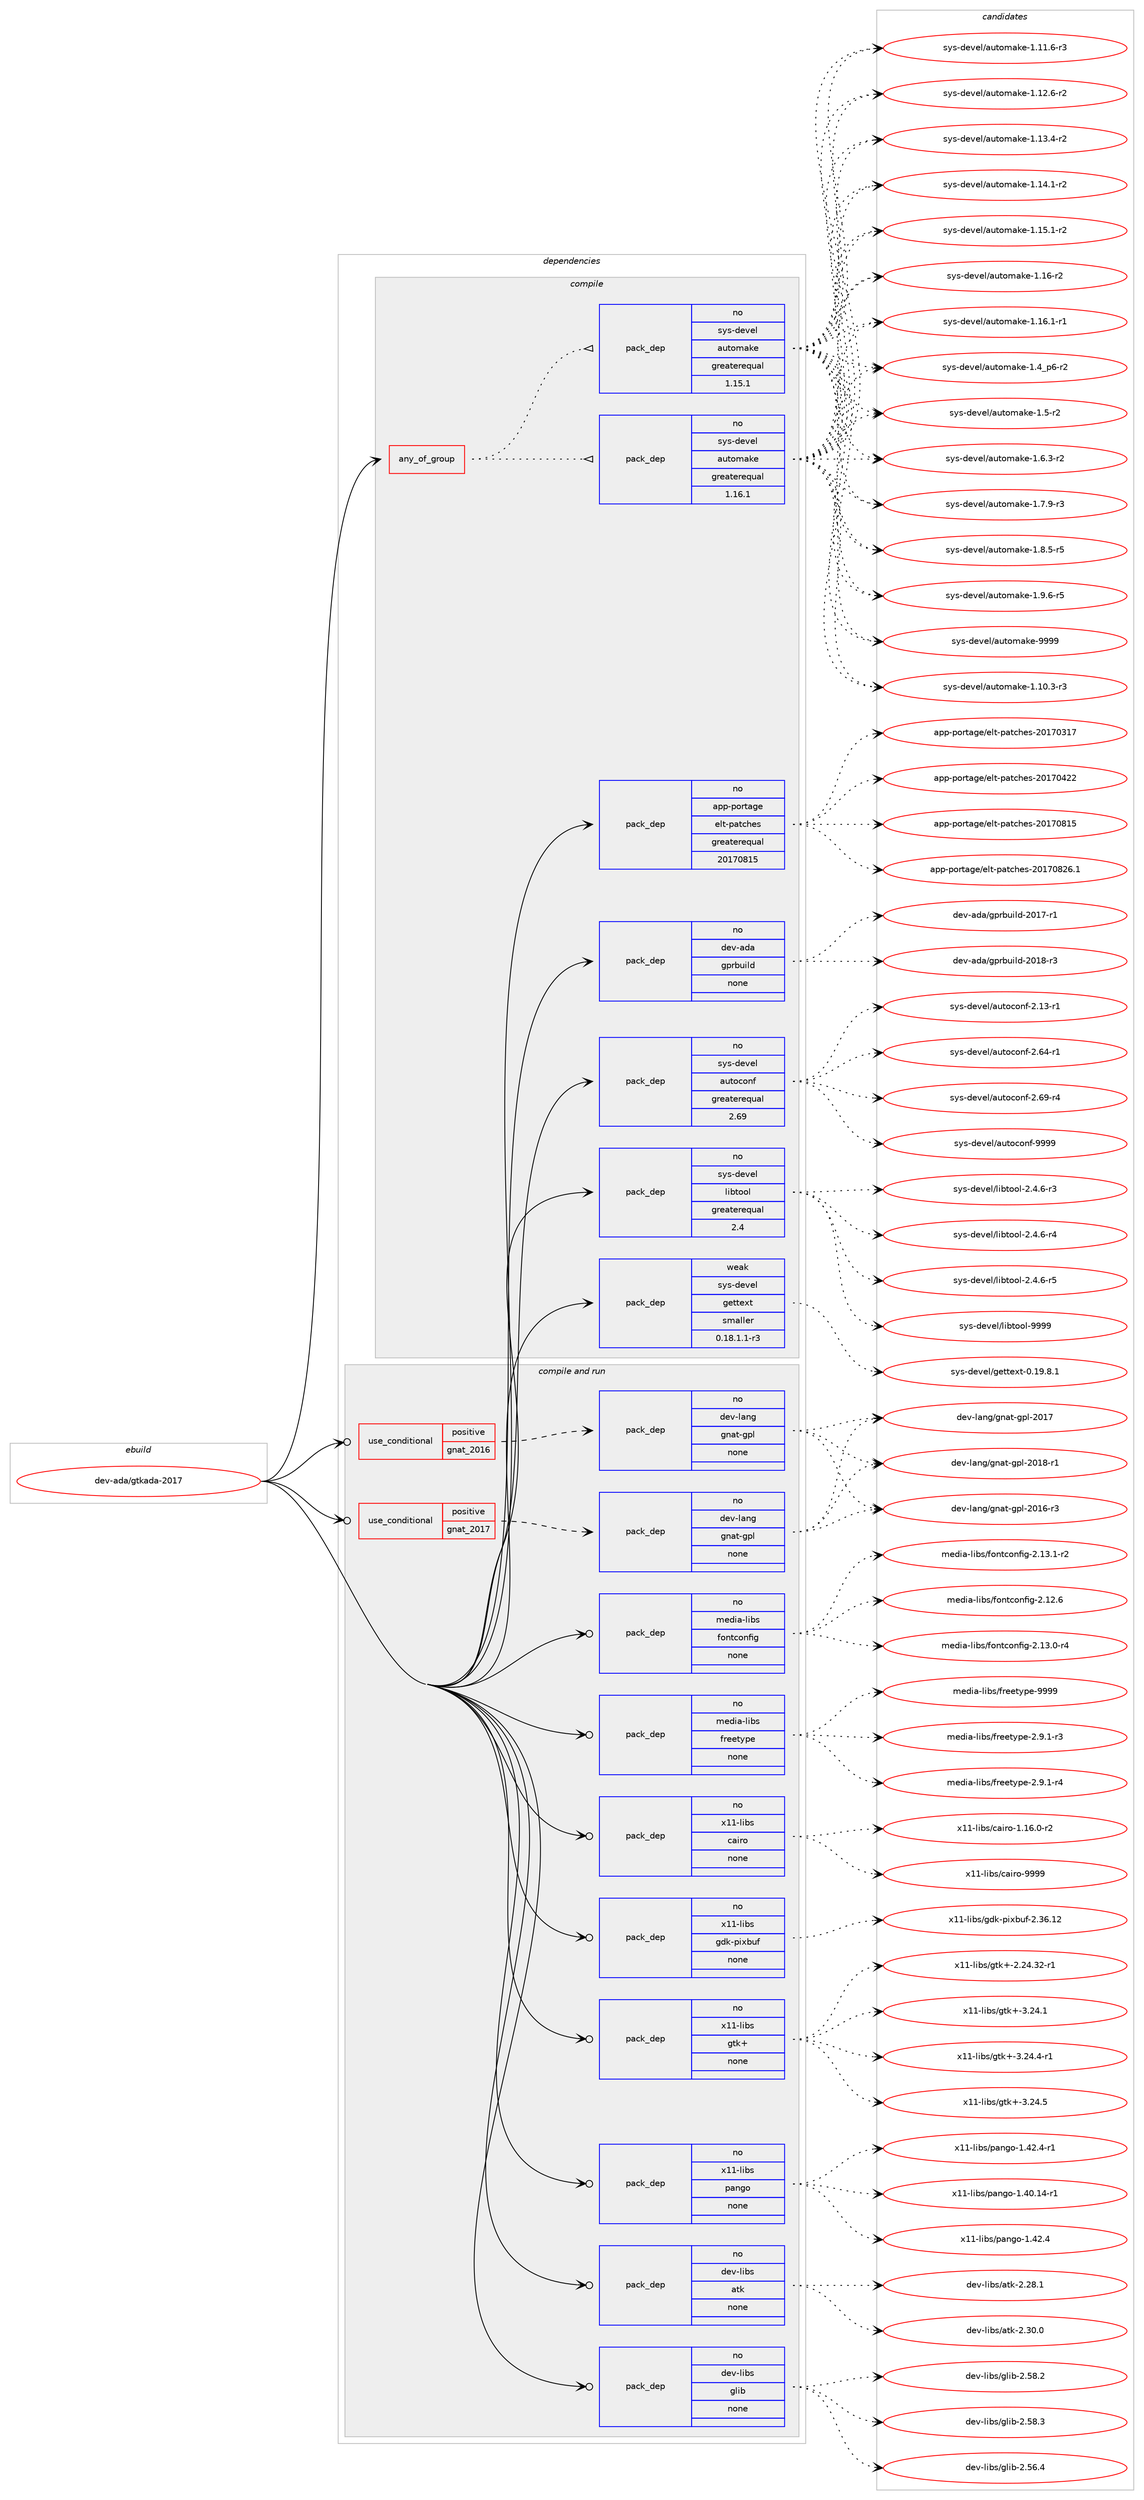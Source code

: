 digraph prolog {

# *************
# Graph options
# *************

newrank=true;
concentrate=true;
compound=true;
graph [rankdir=LR,fontname=Helvetica,fontsize=10,ranksep=1.5];#, ranksep=2.5, nodesep=0.2];
edge  [arrowhead=vee];
node  [fontname=Helvetica,fontsize=10];

# **********
# The ebuild
# **********

subgraph cluster_leftcol {
color=gray;
rank=same;
label=<<i>ebuild</i>>;
id [label="dev-ada/gtkada-2017", color=red, width=4, href="../dev-ada/gtkada-2017.svg"];
}

# ****************
# The dependencies
# ****************

subgraph cluster_midcol {
color=gray;
label=<<i>dependencies</i>>;
subgraph cluster_compile {
fillcolor="#eeeeee";
style=filled;
label=<<i>compile</i>>;
subgraph any20311 {
dependency1316802 [label=<<TABLE BORDER="0" CELLBORDER="1" CELLSPACING="0" CELLPADDING="4"><TR><TD CELLPADDING="10">any_of_group</TD></TR></TABLE>>, shape=none, color=red];subgraph pack939481 {
dependency1316803 [label=<<TABLE BORDER="0" CELLBORDER="1" CELLSPACING="0" CELLPADDING="4" WIDTH="220"><TR><TD ROWSPAN="6" CELLPADDING="30">pack_dep</TD></TR><TR><TD WIDTH="110">no</TD></TR><TR><TD>sys-devel</TD></TR><TR><TD>automake</TD></TR><TR><TD>greaterequal</TD></TR><TR><TD>1.16.1</TD></TR></TABLE>>, shape=none, color=blue];
}
dependency1316802:e -> dependency1316803:w [weight=20,style="dotted",arrowhead="oinv"];
subgraph pack939482 {
dependency1316804 [label=<<TABLE BORDER="0" CELLBORDER="1" CELLSPACING="0" CELLPADDING="4" WIDTH="220"><TR><TD ROWSPAN="6" CELLPADDING="30">pack_dep</TD></TR><TR><TD WIDTH="110">no</TD></TR><TR><TD>sys-devel</TD></TR><TR><TD>automake</TD></TR><TR><TD>greaterequal</TD></TR><TR><TD>1.15.1</TD></TR></TABLE>>, shape=none, color=blue];
}
dependency1316802:e -> dependency1316804:w [weight=20,style="dotted",arrowhead="oinv"];
}
id:e -> dependency1316802:w [weight=20,style="solid",arrowhead="vee"];
subgraph pack939483 {
dependency1316805 [label=<<TABLE BORDER="0" CELLBORDER="1" CELLSPACING="0" CELLPADDING="4" WIDTH="220"><TR><TD ROWSPAN="6" CELLPADDING="30">pack_dep</TD></TR><TR><TD WIDTH="110">no</TD></TR><TR><TD>app-portage</TD></TR><TR><TD>elt-patches</TD></TR><TR><TD>greaterequal</TD></TR><TR><TD>20170815</TD></TR></TABLE>>, shape=none, color=blue];
}
id:e -> dependency1316805:w [weight=20,style="solid",arrowhead="vee"];
subgraph pack939484 {
dependency1316806 [label=<<TABLE BORDER="0" CELLBORDER="1" CELLSPACING="0" CELLPADDING="4" WIDTH="220"><TR><TD ROWSPAN="6" CELLPADDING="30">pack_dep</TD></TR><TR><TD WIDTH="110">no</TD></TR><TR><TD>dev-ada</TD></TR><TR><TD>gprbuild</TD></TR><TR><TD>none</TD></TR><TR><TD></TD></TR></TABLE>>, shape=none, color=blue];
}
id:e -> dependency1316806:w [weight=20,style="solid",arrowhead="vee"];
subgraph pack939485 {
dependency1316807 [label=<<TABLE BORDER="0" CELLBORDER="1" CELLSPACING="0" CELLPADDING="4" WIDTH="220"><TR><TD ROWSPAN="6" CELLPADDING="30">pack_dep</TD></TR><TR><TD WIDTH="110">no</TD></TR><TR><TD>sys-devel</TD></TR><TR><TD>autoconf</TD></TR><TR><TD>greaterequal</TD></TR><TR><TD>2.69</TD></TR></TABLE>>, shape=none, color=blue];
}
id:e -> dependency1316807:w [weight=20,style="solid",arrowhead="vee"];
subgraph pack939486 {
dependency1316808 [label=<<TABLE BORDER="0" CELLBORDER="1" CELLSPACING="0" CELLPADDING="4" WIDTH="220"><TR><TD ROWSPAN="6" CELLPADDING="30">pack_dep</TD></TR><TR><TD WIDTH="110">no</TD></TR><TR><TD>sys-devel</TD></TR><TR><TD>libtool</TD></TR><TR><TD>greaterequal</TD></TR><TR><TD>2.4</TD></TR></TABLE>>, shape=none, color=blue];
}
id:e -> dependency1316808:w [weight=20,style="solid",arrowhead="vee"];
subgraph pack939487 {
dependency1316809 [label=<<TABLE BORDER="0" CELLBORDER="1" CELLSPACING="0" CELLPADDING="4" WIDTH="220"><TR><TD ROWSPAN="6" CELLPADDING="30">pack_dep</TD></TR><TR><TD WIDTH="110">weak</TD></TR><TR><TD>sys-devel</TD></TR><TR><TD>gettext</TD></TR><TR><TD>smaller</TD></TR><TR><TD>0.18.1.1-r3</TD></TR></TABLE>>, shape=none, color=blue];
}
id:e -> dependency1316809:w [weight=20,style="solid",arrowhead="vee"];
}
subgraph cluster_compileandrun {
fillcolor="#eeeeee";
style=filled;
label=<<i>compile and run</i>>;
subgraph cond356460 {
dependency1316810 [label=<<TABLE BORDER="0" CELLBORDER="1" CELLSPACING="0" CELLPADDING="4"><TR><TD ROWSPAN="3" CELLPADDING="10">use_conditional</TD></TR><TR><TD>positive</TD></TR><TR><TD>gnat_2016</TD></TR></TABLE>>, shape=none, color=red];
subgraph pack939488 {
dependency1316811 [label=<<TABLE BORDER="0" CELLBORDER="1" CELLSPACING="0" CELLPADDING="4" WIDTH="220"><TR><TD ROWSPAN="6" CELLPADDING="30">pack_dep</TD></TR><TR><TD WIDTH="110">no</TD></TR><TR><TD>dev-lang</TD></TR><TR><TD>gnat-gpl</TD></TR><TR><TD>none</TD></TR><TR><TD></TD></TR></TABLE>>, shape=none, color=blue];
}
dependency1316810:e -> dependency1316811:w [weight=20,style="dashed",arrowhead="vee"];
}
id:e -> dependency1316810:w [weight=20,style="solid",arrowhead="odotvee"];
subgraph cond356461 {
dependency1316812 [label=<<TABLE BORDER="0" CELLBORDER="1" CELLSPACING="0" CELLPADDING="4"><TR><TD ROWSPAN="3" CELLPADDING="10">use_conditional</TD></TR><TR><TD>positive</TD></TR><TR><TD>gnat_2017</TD></TR></TABLE>>, shape=none, color=red];
subgraph pack939489 {
dependency1316813 [label=<<TABLE BORDER="0" CELLBORDER="1" CELLSPACING="0" CELLPADDING="4" WIDTH="220"><TR><TD ROWSPAN="6" CELLPADDING="30">pack_dep</TD></TR><TR><TD WIDTH="110">no</TD></TR><TR><TD>dev-lang</TD></TR><TR><TD>gnat-gpl</TD></TR><TR><TD>none</TD></TR><TR><TD></TD></TR></TABLE>>, shape=none, color=blue];
}
dependency1316812:e -> dependency1316813:w [weight=20,style="dashed",arrowhead="vee"];
}
id:e -> dependency1316812:w [weight=20,style="solid",arrowhead="odotvee"];
subgraph pack939490 {
dependency1316814 [label=<<TABLE BORDER="0" CELLBORDER="1" CELLSPACING="0" CELLPADDING="4" WIDTH="220"><TR><TD ROWSPAN="6" CELLPADDING="30">pack_dep</TD></TR><TR><TD WIDTH="110">no</TD></TR><TR><TD>dev-libs</TD></TR><TR><TD>atk</TD></TR><TR><TD>none</TD></TR><TR><TD></TD></TR></TABLE>>, shape=none, color=blue];
}
id:e -> dependency1316814:w [weight=20,style="solid",arrowhead="odotvee"];
subgraph pack939491 {
dependency1316815 [label=<<TABLE BORDER="0" CELLBORDER="1" CELLSPACING="0" CELLPADDING="4" WIDTH="220"><TR><TD ROWSPAN="6" CELLPADDING="30">pack_dep</TD></TR><TR><TD WIDTH="110">no</TD></TR><TR><TD>dev-libs</TD></TR><TR><TD>glib</TD></TR><TR><TD>none</TD></TR><TR><TD></TD></TR></TABLE>>, shape=none, color=blue];
}
id:e -> dependency1316815:w [weight=20,style="solid",arrowhead="odotvee"];
subgraph pack939492 {
dependency1316816 [label=<<TABLE BORDER="0" CELLBORDER="1" CELLSPACING="0" CELLPADDING="4" WIDTH="220"><TR><TD ROWSPAN="6" CELLPADDING="30">pack_dep</TD></TR><TR><TD WIDTH="110">no</TD></TR><TR><TD>media-libs</TD></TR><TR><TD>fontconfig</TD></TR><TR><TD>none</TD></TR><TR><TD></TD></TR></TABLE>>, shape=none, color=blue];
}
id:e -> dependency1316816:w [weight=20,style="solid",arrowhead="odotvee"];
subgraph pack939493 {
dependency1316817 [label=<<TABLE BORDER="0" CELLBORDER="1" CELLSPACING="0" CELLPADDING="4" WIDTH="220"><TR><TD ROWSPAN="6" CELLPADDING="30">pack_dep</TD></TR><TR><TD WIDTH="110">no</TD></TR><TR><TD>media-libs</TD></TR><TR><TD>freetype</TD></TR><TR><TD>none</TD></TR><TR><TD></TD></TR></TABLE>>, shape=none, color=blue];
}
id:e -> dependency1316817:w [weight=20,style="solid",arrowhead="odotvee"];
subgraph pack939494 {
dependency1316818 [label=<<TABLE BORDER="0" CELLBORDER="1" CELLSPACING="0" CELLPADDING="4" WIDTH="220"><TR><TD ROWSPAN="6" CELLPADDING="30">pack_dep</TD></TR><TR><TD WIDTH="110">no</TD></TR><TR><TD>x11-libs</TD></TR><TR><TD>cairo</TD></TR><TR><TD>none</TD></TR><TR><TD></TD></TR></TABLE>>, shape=none, color=blue];
}
id:e -> dependency1316818:w [weight=20,style="solid",arrowhead="odotvee"];
subgraph pack939495 {
dependency1316819 [label=<<TABLE BORDER="0" CELLBORDER="1" CELLSPACING="0" CELLPADDING="4" WIDTH="220"><TR><TD ROWSPAN="6" CELLPADDING="30">pack_dep</TD></TR><TR><TD WIDTH="110">no</TD></TR><TR><TD>x11-libs</TD></TR><TR><TD>gdk-pixbuf</TD></TR><TR><TD>none</TD></TR><TR><TD></TD></TR></TABLE>>, shape=none, color=blue];
}
id:e -> dependency1316819:w [weight=20,style="solid",arrowhead="odotvee"];
subgraph pack939496 {
dependency1316820 [label=<<TABLE BORDER="0" CELLBORDER="1" CELLSPACING="0" CELLPADDING="4" WIDTH="220"><TR><TD ROWSPAN="6" CELLPADDING="30">pack_dep</TD></TR><TR><TD WIDTH="110">no</TD></TR><TR><TD>x11-libs</TD></TR><TR><TD>gtk+</TD></TR><TR><TD>none</TD></TR><TR><TD></TD></TR></TABLE>>, shape=none, color=blue];
}
id:e -> dependency1316820:w [weight=20,style="solid",arrowhead="odotvee"];
subgraph pack939497 {
dependency1316821 [label=<<TABLE BORDER="0" CELLBORDER="1" CELLSPACING="0" CELLPADDING="4" WIDTH="220"><TR><TD ROWSPAN="6" CELLPADDING="30">pack_dep</TD></TR><TR><TD WIDTH="110">no</TD></TR><TR><TD>x11-libs</TD></TR><TR><TD>pango</TD></TR><TR><TD>none</TD></TR><TR><TD></TD></TR></TABLE>>, shape=none, color=blue];
}
id:e -> dependency1316821:w [weight=20,style="solid",arrowhead="odotvee"];
}
subgraph cluster_run {
fillcolor="#eeeeee";
style=filled;
label=<<i>run</i>>;
}
}

# **************
# The candidates
# **************

subgraph cluster_choices {
rank=same;
color=gray;
label=<<i>candidates</i>>;

subgraph choice939481 {
color=black;
nodesep=1;
choice11512111545100101118101108479711711611110997107101454946494846514511451 [label="sys-devel/automake-1.10.3-r3", color=red, width=4,href="../sys-devel/automake-1.10.3-r3.svg"];
choice11512111545100101118101108479711711611110997107101454946494946544511451 [label="sys-devel/automake-1.11.6-r3", color=red, width=4,href="../sys-devel/automake-1.11.6-r3.svg"];
choice11512111545100101118101108479711711611110997107101454946495046544511450 [label="sys-devel/automake-1.12.6-r2", color=red, width=4,href="../sys-devel/automake-1.12.6-r2.svg"];
choice11512111545100101118101108479711711611110997107101454946495146524511450 [label="sys-devel/automake-1.13.4-r2", color=red, width=4,href="../sys-devel/automake-1.13.4-r2.svg"];
choice11512111545100101118101108479711711611110997107101454946495246494511450 [label="sys-devel/automake-1.14.1-r2", color=red, width=4,href="../sys-devel/automake-1.14.1-r2.svg"];
choice11512111545100101118101108479711711611110997107101454946495346494511450 [label="sys-devel/automake-1.15.1-r2", color=red, width=4,href="../sys-devel/automake-1.15.1-r2.svg"];
choice1151211154510010111810110847971171161111099710710145494649544511450 [label="sys-devel/automake-1.16-r2", color=red, width=4,href="../sys-devel/automake-1.16-r2.svg"];
choice11512111545100101118101108479711711611110997107101454946495446494511449 [label="sys-devel/automake-1.16.1-r1", color=red, width=4,href="../sys-devel/automake-1.16.1-r1.svg"];
choice115121115451001011181011084797117116111109971071014549465295112544511450 [label="sys-devel/automake-1.4_p6-r2", color=red, width=4,href="../sys-devel/automake-1.4_p6-r2.svg"];
choice11512111545100101118101108479711711611110997107101454946534511450 [label="sys-devel/automake-1.5-r2", color=red, width=4,href="../sys-devel/automake-1.5-r2.svg"];
choice115121115451001011181011084797117116111109971071014549465446514511450 [label="sys-devel/automake-1.6.3-r2", color=red, width=4,href="../sys-devel/automake-1.6.3-r2.svg"];
choice115121115451001011181011084797117116111109971071014549465546574511451 [label="sys-devel/automake-1.7.9-r3", color=red, width=4,href="../sys-devel/automake-1.7.9-r3.svg"];
choice115121115451001011181011084797117116111109971071014549465646534511453 [label="sys-devel/automake-1.8.5-r5", color=red, width=4,href="../sys-devel/automake-1.8.5-r5.svg"];
choice115121115451001011181011084797117116111109971071014549465746544511453 [label="sys-devel/automake-1.9.6-r5", color=red, width=4,href="../sys-devel/automake-1.9.6-r5.svg"];
choice115121115451001011181011084797117116111109971071014557575757 [label="sys-devel/automake-9999", color=red, width=4,href="../sys-devel/automake-9999.svg"];
dependency1316803:e -> choice11512111545100101118101108479711711611110997107101454946494846514511451:w [style=dotted,weight="100"];
dependency1316803:e -> choice11512111545100101118101108479711711611110997107101454946494946544511451:w [style=dotted,weight="100"];
dependency1316803:e -> choice11512111545100101118101108479711711611110997107101454946495046544511450:w [style=dotted,weight="100"];
dependency1316803:e -> choice11512111545100101118101108479711711611110997107101454946495146524511450:w [style=dotted,weight="100"];
dependency1316803:e -> choice11512111545100101118101108479711711611110997107101454946495246494511450:w [style=dotted,weight="100"];
dependency1316803:e -> choice11512111545100101118101108479711711611110997107101454946495346494511450:w [style=dotted,weight="100"];
dependency1316803:e -> choice1151211154510010111810110847971171161111099710710145494649544511450:w [style=dotted,weight="100"];
dependency1316803:e -> choice11512111545100101118101108479711711611110997107101454946495446494511449:w [style=dotted,weight="100"];
dependency1316803:e -> choice115121115451001011181011084797117116111109971071014549465295112544511450:w [style=dotted,weight="100"];
dependency1316803:e -> choice11512111545100101118101108479711711611110997107101454946534511450:w [style=dotted,weight="100"];
dependency1316803:e -> choice115121115451001011181011084797117116111109971071014549465446514511450:w [style=dotted,weight="100"];
dependency1316803:e -> choice115121115451001011181011084797117116111109971071014549465546574511451:w [style=dotted,weight="100"];
dependency1316803:e -> choice115121115451001011181011084797117116111109971071014549465646534511453:w [style=dotted,weight="100"];
dependency1316803:e -> choice115121115451001011181011084797117116111109971071014549465746544511453:w [style=dotted,weight="100"];
dependency1316803:e -> choice115121115451001011181011084797117116111109971071014557575757:w [style=dotted,weight="100"];
}
subgraph choice939482 {
color=black;
nodesep=1;
choice11512111545100101118101108479711711611110997107101454946494846514511451 [label="sys-devel/automake-1.10.3-r3", color=red, width=4,href="../sys-devel/automake-1.10.3-r3.svg"];
choice11512111545100101118101108479711711611110997107101454946494946544511451 [label="sys-devel/automake-1.11.6-r3", color=red, width=4,href="../sys-devel/automake-1.11.6-r3.svg"];
choice11512111545100101118101108479711711611110997107101454946495046544511450 [label="sys-devel/automake-1.12.6-r2", color=red, width=4,href="../sys-devel/automake-1.12.6-r2.svg"];
choice11512111545100101118101108479711711611110997107101454946495146524511450 [label="sys-devel/automake-1.13.4-r2", color=red, width=4,href="../sys-devel/automake-1.13.4-r2.svg"];
choice11512111545100101118101108479711711611110997107101454946495246494511450 [label="sys-devel/automake-1.14.1-r2", color=red, width=4,href="../sys-devel/automake-1.14.1-r2.svg"];
choice11512111545100101118101108479711711611110997107101454946495346494511450 [label="sys-devel/automake-1.15.1-r2", color=red, width=4,href="../sys-devel/automake-1.15.1-r2.svg"];
choice1151211154510010111810110847971171161111099710710145494649544511450 [label="sys-devel/automake-1.16-r2", color=red, width=4,href="../sys-devel/automake-1.16-r2.svg"];
choice11512111545100101118101108479711711611110997107101454946495446494511449 [label="sys-devel/automake-1.16.1-r1", color=red, width=4,href="../sys-devel/automake-1.16.1-r1.svg"];
choice115121115451001011181011084797117116111109971071014549465295112544511450 [label="sys-devel/automake-1.4_p6-r2", color=red, width=4,href="../sys-devel/automake-1.4_p6-r2.svg"];
choice11512111545100101118101108479711711611110997107101454946534511450 [label="sys-devel/automake-1.5-r2", color=red, width=4,href="../sys-devel/automake-1.5-r2.svg"];
choice115121115451001011181011084797117116111109971071014549465446514511450 [label="sys-devel/automake-1.6.3-r2", color=red, width=4,href="../sys-devel/automake-1.6.3-r2.svg"];
choice115121115451001011181011084797117116111109971071014549465546574511451 [label="sys-devel/automake-1.7.9-r3", color=red, width=4,href="../sys-devel/automake-1.7.9-r3.svg"];
choice115121115451001011181011084797117116111109971071014549465646534511453 [label="sys-devel/automake-1.8.5-r5", color=red, width=4,href="../sys-devel/automake-1.8.5-r5.svg"];
choice115121115451001011181011084797117116111109971071014549465746544511453 [label="sys-devel/automake-1.9.6-r5", color=red, width=4,href="../sys-devel/automake-1.9.6-r5.svg"];
choice115121115451001011181011084797117116111109971071014557575757 [label="sys-devel/automake-9999", color=red, width=4,href="../sys-devel/automake-9999.svg"];
dependency1316804:e -> choice11512111545100101118101108479711711611110997107101454946494846514511451:w [style=dotted,weight="100"];
dependency1316804:e -> choice11512111545100101118101108479711711611110997107101454946494946544511451:w [style=dotted,weight="100"];
dependency1316804:e -> choice11512111545100101118101108479711711611110997107101454946495046544511450:w [style=dotted,weight="100"];
dependency1316804:e -> choice11512111545100101118101108479711711611110997107101454946495146524511450:w [style=dotted,weight="100"];
dependency1316804:e -> choice11512111545100101118101108479711711611110997107101454946495246494511450:w [style=dotted,weight="100"];
dependency1316804:e -> choice11512111545100101118101108479711711611110997107101454946495346494511450:w [style=dotted,weight="100"];
dependency1316804:e -> choice1151211154510010111810110847971171161111099710710145494649544511450:w [style=dotted,weight="100"];
dependency1316804:e -> choice11512111545100101118101108479711711611110997107101454946495446494511449:w [style=dotted,weight="100"];
dependency1316804:e -> choice115121115451001011181011084797117116111109971071014549465295112544511450:w [style=dotted,weight="100"];
dependency1316804:e -> choice11512111545100101118101108479711711611110997107101454946534511450:w [style=dotted,weight="100"];
dependency1316804:e -> choice115121115451001011181011084797117116111109971071014549465446514511450:w [style=dotted,weight="100"];
dependency1316804:e -> choice115121115451001011181011084797117116111109971071014549465546574511451:w [style=dotted,weight="100"];
dependency1316804:e -> choice115121115451001011181011084797117116111109971071014549465646534511453:w [style=dotted,weight="100"];
dependency1316804:e -> choice115121115451001011181011084797117116111109971071014549465746544511453:w [style=dotted,weight="100"];
dependency1316804:e -> choice115121115451001011181011084797117116111109971071014557575757:w [style=dotted,weight="100"];
}
subgraph choice939483 {
color=black;
nodesep=1;
choice97112112451121111141169710310147101108116451129711699104101115455048495548514955 [label="app-portage/elt-patches-20170317", color=red, width=4,href="../app-portage/elt-patches-20170317.svg"];
choice97112112451121111141169710310147101108116451129711699104101115455048495548525050 [label="app-portage/elt-patches-20170422", color=red, width=4,href="../app-portage/elt-patches-20170422.svg"];
choice97112112451121111141169710310147101108116451129711699104101115455048495548564953 [label="app-portage/elt-patches-20170815", color=red, width=4,href="../app-portage/elt-patches-20170815.svg"];
choice971121124511211111411697103101471011081164511297116991041011154550484955485650544649 [label="app-portage/elt-patches-20170826.1", color=red, width=4,href="../app-portage/elt-patches-20170826.1.svg"];
dependency1316805:e -> choice97112112451121111141169710310147101108116451129711699104101115455048495548514955:w [style=dotted,weight="100"];
dependency1316805:e -> choice97112112451121111141169710310147101108116451129711699104101115455048495548525050:w [style=dotted,weight="100"];
dependency1316805:e -> choice97112112451121111141169710310147101108116451129711699104101115455048495548564953:w [style=dotted,weight="100"];
dependency1316805:e -> choice971121124511211111411697103101471011081164511297116991041011154550484955485650544649:w [style=dotted,weight="100"];
}
subgraph choice939484 {
color=black;
nodesep=1;
choice100101118459710097471031121149811710510810045504849554511449 [label="dev-ada/gprbuild-2017-r1", color=red, width=4,href="../dev-ada/gprbuild-2017-r1.svg"];
choice100101118459710097471031121149811710510810045504849564511451 [label="dev-ada/gprbuild-2018-r3", color=red, width=4,href="../dev-ada/gprbuild-2018-r3.svg"];
dependency1316806:e -> choice100101118459710097471031121149811710510810045504849554511449:w [style=dotted,weight="100"];
dependency1316806:e -> choice100101118459710097471031121149811710510810045504849564511451:w [style=dotted,weight="100"];
}
subgraph choice939485 {
color=black;
nodesep=1;
choice1151211154510010111810110847971171161119911111010245504649514511449 [label="sys-devel/autoconf-2.13-r1", color=red, width=4,href="../sys-devel/autoconf-2.13-r1.svg"];
choice1151211154510010111810110847971171161119911111010245504654524511449 [label="sys-devel/autoconf-2.64-r1", color=red, width=4,href="../sys-devel/autoconf-2.64-r1.svg"];
choice1151211154510010111810110847971171161119911111010245504654574511452 [label="sys-devel/autoconf-2.69-r4", color=red, width=4,href="../sys-devel/autoconf-2.69-r4.svg"];
choice115121115451001011181011084797117116111991111101024557575757 [label="sys-devel/autoconf-9999", color=red, width=4,href="../sys-devel/autoconf-9999.svg"];
dependency1316807:e -> choice1151211154510010111810110847971171161119911111010245504649514511449:w [style=dotted,weight="100"];
dependency1316807:e -> choice1151211154510010111810110847971171161119911111010245504654524511449:w [style=dotted,weight="100"];
dependency1316807:e -> choice1151211154510010111810110847971171161119911111010245504654574511452:w [style=dotted,weight="100"];
dependency1316807:e -> choice115121115451001011181011084797117116111991111101024557575757:w [style=dotted,weight="100"];
}
subgraph choice939486 {
color=black;
nodesep=1;
choice1151211154510010111810110847108105981161111111084550465246544511451 [label="sys-devel/libtool-2.4.6-r3", color=red, width=4,href="../sys-devel/libtool-2.4.6-r3.svg"];
choice1151211154510010111810110847108105981161111111084550465246544511452 [label="sys-devel/libtool-2.4.6-r4", color=red, width=4,href="../sys-devel/libtool-2.4.6-r4.svg"];
choice1151211154510010111810110847108105981161111111084550465246544511453 [label="sys-devel/libtool-2.4.6-r5", color=red, width=4,href="../sys-devel/libtool-2.4.6-r5.svg"];
choice1151211154510010111810110847108105981161111111084557575757 [label="sys-devel/libtool-9999", color=red, width=4,href="../sys-devel/libtool-9999.svg"];
dependency1316808:e -> choice1151211154510010111810110847108105981161111111084550465246544511451:w [style=dotted,weight="100"];
dependency1316808:e -> choice1151211154510010111810110847108105981161111111084550465246544511452:w [style=dotted,weight="100"];
dependency1316808:e -> choice1151211154510010111810110847108105981161111111084550465246544511453:w [style=dotted,weight="100"];
dependency1316808:e -> choice1151211154510010111810110847108105981161111111084557575757:w [style=dotted,weight="100"];
}
subgraph choice939487 {
color=black;
nodesep=1;
choice1151211154510010111810110847103101116116101120116454846495746564649 [label="sys-devel/gettext-0.19.8.1", color=red, width=4,href="../sys-devel/gettext-0.19.8.1.svg"];
dependency1316809:e -> choice1151211154510010111810110847103101116116101120116454846495746564649:w [style=dotted,weight="100"];
}
subgraph choice939488 {
color=black;
nodesep=1;
choice100101118451089711010347103110971164510311210845504849544511451 [label="dev-lang/gnat-gpl-2016-r3", color=red, width=4,href="../dev-lang/gnat-gpl-2016-r3.svg"];
choice10010111845108971101034710311097116451031121084550484955 [label="dev-lang/gnat-gpl-2017", color=red, width=4,href="../dev-lang/gnat-gpl-2017.svg"];
choice100101118451089711010347103110971164510311210845504849564511449 [label="dev-lang/gnat-gpl-2018-r1", color=red, width=4,href="../dev-lang/gnat-gpl-2018-r1.svg"];
dependency1316811:e -> choice100101118451089711010347103110971164510311210845504849544511451:w [style=dotted,weight="100"];
dependency1316811:e -> choice10010111845108971101034710311097116451031121084550484955:w [style=dotted,weight="100"];
dependency1316811:e -> choice100101118451089711010347103110971164510311210845504849564511449:w [style=dotted,weight="100"];
}
subgraph choice939489 {
color=black;
nodesep=1;
choice100101118451089711010347103110971164510311210845504849544511451 [label="dev-lang/gnat-gpl-2016-r3", color=red, width=4,href="../dev-lang/gnat-gpl-2016-r3.svg"];
choice10010111845108971101034710311097116451031121084550484955 [label="dev-lang/gnat-gpl-2017", color=red, width=4,href="../dev-lang/gnat-gpl-2017.svg"];
choice100101118451089711010347103110971164510311210845504849564511449 [label="dev-lang/gnat-gpl-2018-r1", color=red, width=4,href="../dev-lang/gnat-gpl-2018-r1.svg"];
dependency1316813:e -> choice100101118451089711010347103110971164510311210845504849544511451:w [style=dotted,weight="100"];
dependency1316813:e -> choice10010111845108971101034710311097116451031121084550484955:w [style=dotted,weight="100"];
dependency1316813:e -> choice100101118451089711010347103110971164510311210845504849564511449:w [style=dotted,weight="100"];
}
subgraph choice939490 {
color=black;
nodesep=1;
choice1001011184510810598115479711610745504650564649 [label="dev-libs/atk-2.28.1", color=red, width=4,href="../dev-libs/atk-2.28.1.svg"];
choice1001011184510810598115479711610745504651484648 [label="dev-libs/atk-2.30.0", color=red, width=4,href="../dev-libs/atk-2.30.0.svg"];
dependency1316814:e -> choice1001011184510810598115479711610745504650564649:w [style=dotted,weight="100"];
dependency1316814:e -> choice1001011184510810598115479711610745504651484648:w [style=dotted,weight="100"];
}
subgraph choice939491 {
color=black;
nodesep=1;
choice1001011184510810598115471031081059845504653544652 [label="dev-libs/glib-2.56.4", color=red, width=4,href="../dev-libs/glib-2.56.4.svg"];
choice1001011184510810598115471031081059845504653564650 [label="dev-libs/glib-2.58.2", color=red, width=4,href="../dev-libs/glib-2.58.2.svg"];
choice1001011184510810598115471031081059845504653564651 [label="dev-libs/glib-2.58.3", color=red, width=4,href="../dev-libs/glib-2.58.3.svg"];
dependency1316815:e -> choice1001011184510810598115471031081059845504653544652:w [style=dotted,weight="100"];
dependency1316815:e -> choice1001011184510810598115471031081059845504653564650:w [style=dotted,weight="100"];
dependency1316815:e -> choice1001011184510810598115471031081059845504653564651:w [style=dotted,weight="100"];
}
subgraph choice939492 {
color=black;
nodesep=1;
choice109101100105974510810598115471021111101169911111010210510345504649504654 [label="media-libs/fontconfig-2.12.6", color=red, width=4,href="../media-libs/fontconfig-2.12.6.svg"];
choice1091011001059745108105981154710211111011699111110102105103455046495146484511452 [label="media-libs/fontconfig-2.13.0-r4", color=red, width=4,href="../media-libs/fontconfig-2.13.0-r4.svg"];
choice1091011001059745108105981154710211111011699111110102105103455046495146494511450 [label="media-libs/fontconfig-2.13.1-r2", color=red, width=4,href="../media-libs/fontconfig-2.13.1-r2.svg"];
dependency1316816:e -> choice109101100105974510810598115471021111101169911111010210510345504649504654:w [style=dotted,weight="100"];
dependency1316816:e -> choice1091011001059745108105981154710211111011699111110102105103455046495146484511452:w [style=dotted,weight="100"];
dependency1316816:e -> choice1091011001059745108105981154710211111011699111110102105103455046495146494511450:w [style=dotted,weight="100"];
}
subgraph choice939493 {
color=black;
nodesep=1;
choice109101100105974510810598115471021141011011161211121014550465746494511451 [label="media-libs/freetype-2.9.1-r3", color=red, width=4,href="../media-libs/freetype-2.9.1-r3.svg"];
choice109101100105974510810598115471021141011011161211121014550465746494511452 [label="media-libs/freetype-2.9.1-r4", color=red, width=4,href="../media-libs/freetype-2.9.1-r4.svg"];
choice109101100105974510810598115471021141011011161211121014557575757 [label="media-libs/freetype-9999", color=red, width=4,href="../media-libs/freetype-9999.svg"];
dependency1316817:e -> choice109101100105974510810598115471021141011011161211121014550465746494511451:w [style=dotted,weight="100"];
dependency1316817:e -> choice109101100105974510810598115471021141011011161211121014550465746494511452:w [style=dotted,weight="100"];
dependency1316817:e -> choice109101100105974510810598115471021141011011161211121014557575757:w [style=dotted,weight="100"];
}
subgraph choice939494 {
color=black;
nodesep=1;
choice12049494510810598115479997105114111454946495446484511450 [label="x11-libs/cairo-1.16.0-r2", color=red, width=4,href="../x11-libs/cairo-1.16.0-r2.svg"];
choice120494945108105981154799971051141114557575757 [label="x11-libs/cairo-9999", color=red, width=4,href="../x11-libs/cairo-9999.svg"];
dependency1316818:e -> choice12049494510810598115479997105114111454946495446484511450:w [style=dotted,weight="100"];
dependency1316818:e -> choice120494945108105981154799971051141114557575757:w [style=dotted,weight="100"];
}
subgraph choice939495 {
color=black;
nodesep=1;
choice120494945108105981154710310010745112105120981171024550465154464950 [label="x11-libs/gdk-pixbuf-2.36.12", color=red, width=4,href="../x11-libs/gdk-pixbuf-2.36.12.svg"];
dependency1316819:e -> choice120494945108105981154710310010745112105120981171024550465154464950:w [style=dotted,weight="100"];
}
subgraph choice939496 {
color=black;
nodesep=1;
choice12049494510810598115471031161074345504650524651504511449 [label="x11-libs/gtk+-2.24.32-r1", color=red, width=4,href="../x11-libs/gtk+-2.24.32-r1.svg"];
choice12049494510810598115471031161074345514650524649 [label="x11-libs/gtk+-3.24.1", color=red, width=4,href="../x11-libs/gtk+-3.24.1.svg"];
choice120494945108105981154710311610743455146505246524511449 [label="x11-libs/gtk+-3.24.4-r1", color=red, width=4,href="../x11-libs/gtk+-3.24.4-r1.svg"];
choice12049494510810598115471031161074345514650524653 [label="x11-libs/gtk+-3.24.5", color=red, width=4,href="../x11-libs/gtk+-3.24.5.svg"];
dependency1316820:e -> choice12049494510810598115471031161074345504650524651504511449:w [style=dotted,weight="100"];
dependency1316820:e -> choice12049494510810598115471031161074345514650524649:w [style=dotted,weight="100"];
dependency1316820:e -> choice120494945108105981154710311610743455146505246524511449:w [style=dotted,weight="100"];
dependency1316820:e -> choice12049494510810598115471031161074345514650524653:w [style=dotted,weight="100"];
}
subgraph choice939497 {
color=black;
nodesep=1;
choice12049494510810598115471129711010311145494652484649524511449 [label="x11-libs/pango-1.40.14-r1", color=red, width=4,href="../x11-libs/pango-1.40.14-r1.svg"];
choice12049494510810598115471129711010311145494652504652 [label="x11-libs/pango-1.42.4", color=red, width=4,href="../x11-libs/pango-1.42.4.svg"];
choice120494945108105981154711297110103111454946525046524511449 [label="x11-libs/pango-1.42.4-r1", color=red, width=4,href="../x11-libs/pango-1.42.4-r1.svg"];
dependency1316821:e -> choice12049494510810598115471129711010311145494652484649524511449:w [style=dotted,weight="100"];
dependency1316821:e -> choice12049494510810598115471129711010311145494652504652:w [style=dotted,weight="100"];
dependency1316821:e -> choice120494945108105981154711297110103111454946525046524511449:w [style=dotted,weight="100"];
}
}

}
